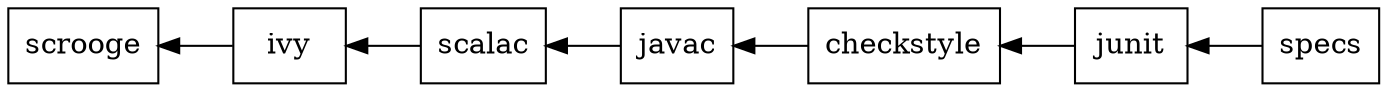 digraph G {
  rankdir=RL;
  node [shape=box];
  specs -> junit -> checkstyle -> javac -> scalac -> ivy -> scrooge;
}